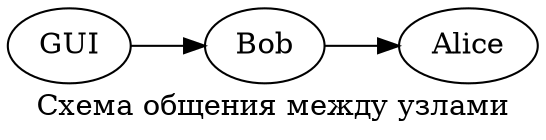 digraph G {
	label = "Схема общения между узлами"

	graph [layout=dot rankdir=LR]

	GUI -> Bob -> Alice
}
